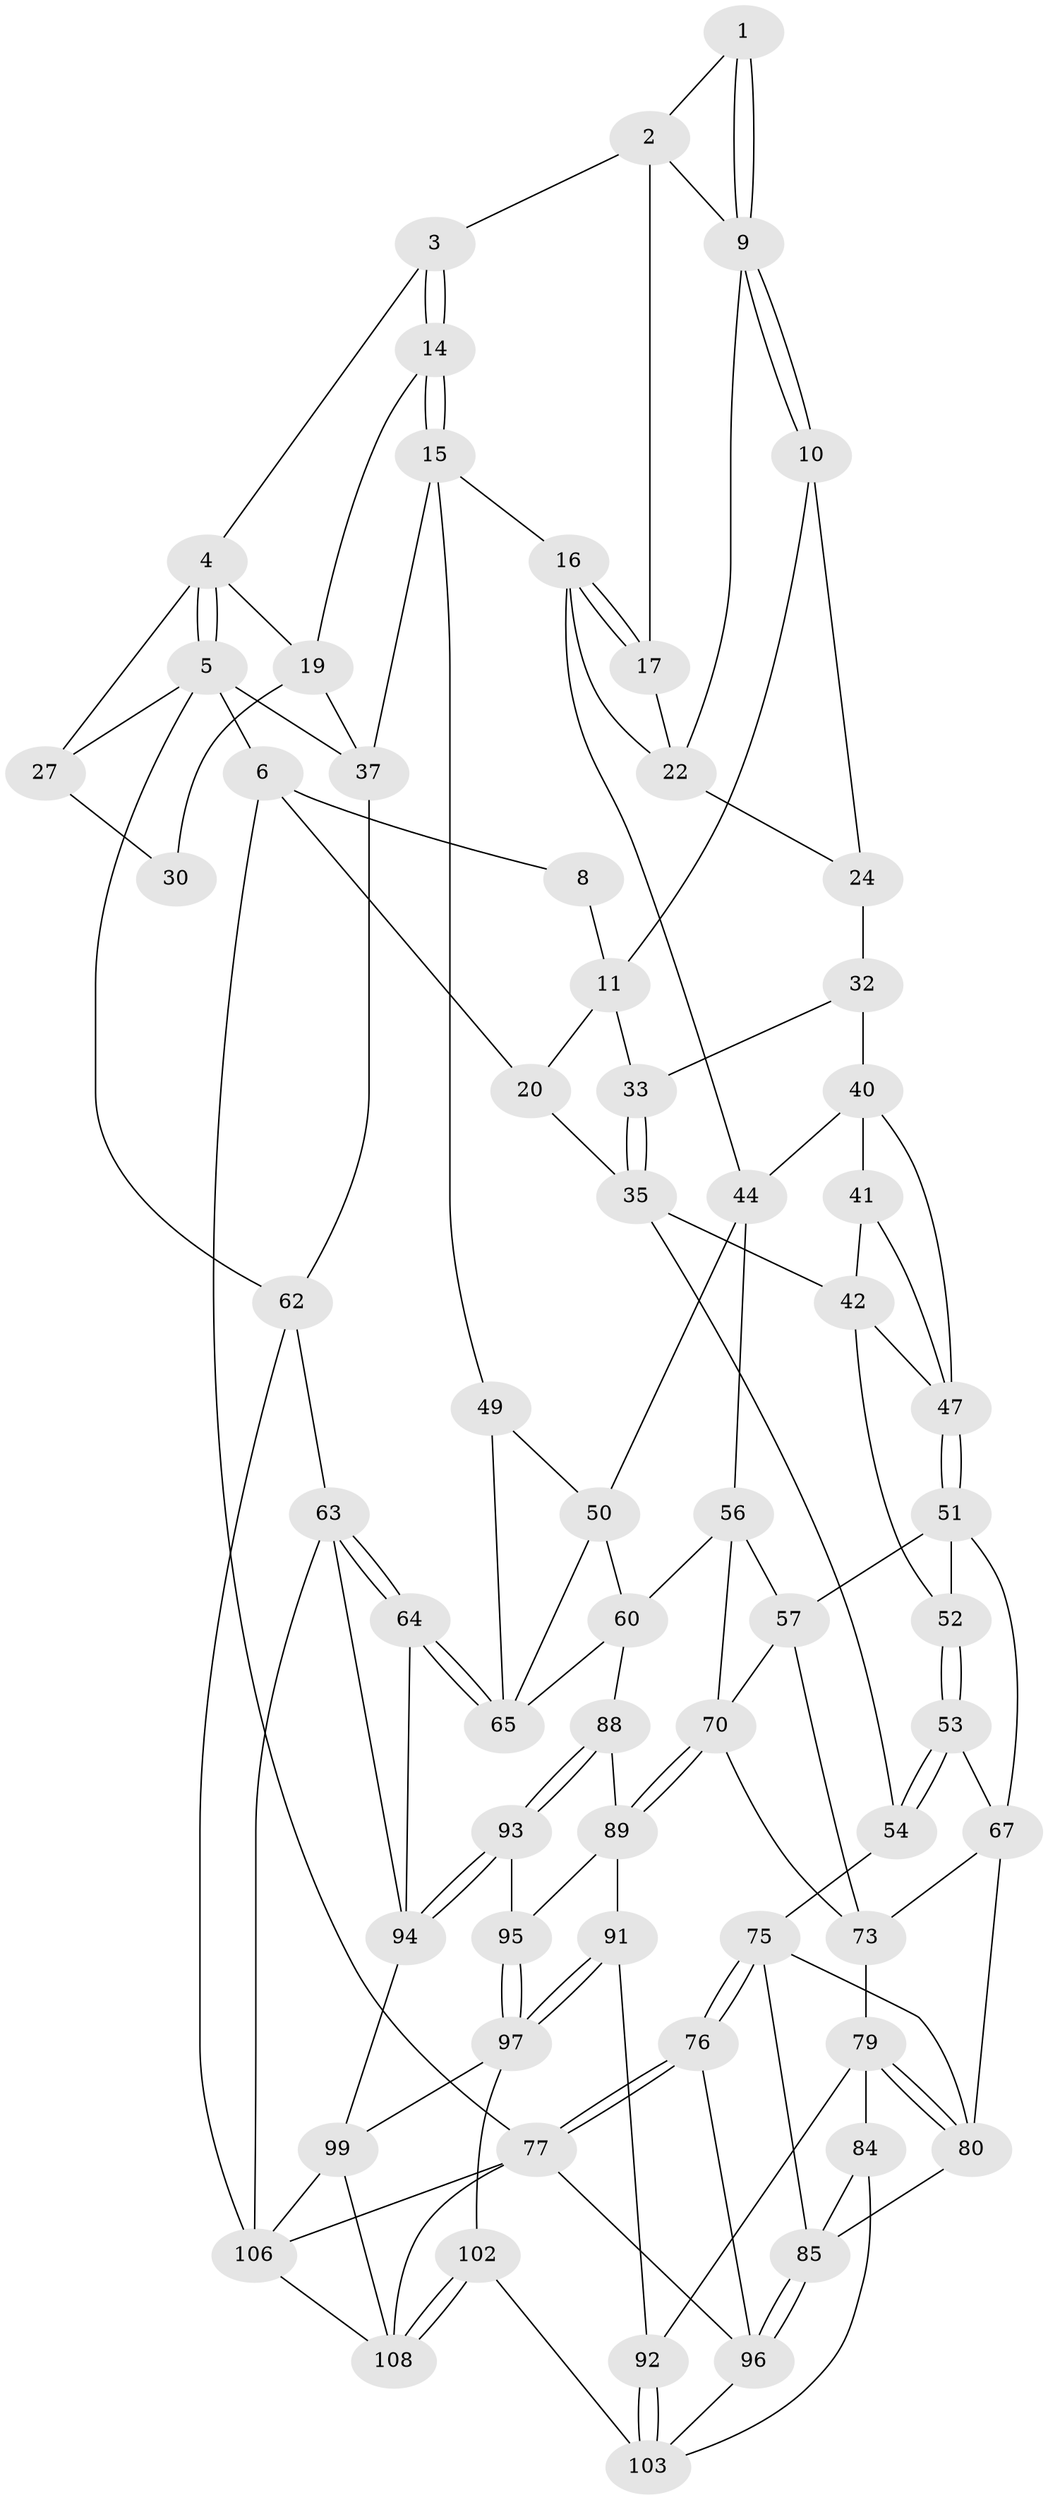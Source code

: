 // original degree distribution, {3: 0.018018018018018018, 4: 0.2072072072072072, 6: 0.18018018018018017, 5: 0.5945945945945946}
// Generated by graph-tools (version 1.1) at 2025/42/03/06/25 10:42:32]
// undirected, 66 vertices, 142 edges
graph export_dot {
graph [start="1"]
  node [color=gray90,style=filled];
  1 [pos="+0.4015268671782202+0"];
  2 [pos="+0.6003165433814452+0",super="+12"];
  3 [pos="+0.606414516665992+0"];
  4 [pos="+0.85182216446573+0",super="+18"];
  5 [pos="+1+0",super="+26"];
  6 [pos="+0+0",super="+7"];
  8 [pos="+0.2619687246573855+0"];
  9 [pos="+0.3822261829480606+0.022450817300513817",super="+13"];
  10 [pos="+0.32658097810744385+0.07965379779724602"];
  11 [pos="+0.2335415026289736+0.05461488867878091",super="+21"];
  14 [pos="+0.6504021576088854+0.13525848829067827"];
  15 [pos="+0.6164291618233096+0.19675415102667262",super="+38"];
  16 [pos="+0.5655257414204868+0.19400630458003026",super="+29"];
  17 [pos="+0.5322449886789699+0.08024019336385403"];
  19 [pos="+0.7811175491574864+0.06903227980225791",super="+31"];
  20 [pos="+0.1429001733805424+0.09715578685929231",super="+34"];
  22 [pos="+0.4255975869625514+0.08830786891324813",super="+23"];
  24 [pos="+0.3909312783673456+0.20359771247284728",super="+25"];
  27 [pos="+0.9935931088738019+0.19189040259891713",super="+28"];
  30 [pos="+0.8146081211320139+0.26215941959906075"];
  32 [pos="+0.23843364219729068+0.16974448875101744",super="+39"];
  33 [pos="+0.18268350070071643+0.1694330611519773"];
  35 [pos="+0.15030037101133717+0.25375135928341996",super="+36"];
  37 [pos="+0.7953987260876579+0.28301636775144884",super="+55"];
  40 [pos="+0.3445841605847922+0.2367295266044501",super="+46"];
  41 [pos="+0.30480010596162055+0.25945058793209125"];
  42 [pos="+0.17357983154907053+0.2730662278456058",super="+43"];
  44 [pos="+0.4799090071622388+0.3545915853170594",super="+45"];
  47 [pos="+0.3058715697258014+0.3736201110911967",super="+48"];
  49 [pos="+0.7454154759158411+0.3190524913536281"];
  50 [pos="+0.5333806259517283+0.38338896799166955",super="+59"];
  51 [pos="+0.2977458515602586+0.4142320938699763",super="+58"];
  52 [pos="+0.15937554638208296+0.40698667742822625"];
  53 [pos="+0.1506303521866403+0.418279637642386",super="+69"];
  54 [pos="+0+0.4243186663844332",super="+74"];
  56 [pos="+0.41195433548714705+0.4665486117145942",super="+61"];
  57 [pos="+0.3994894123180126+0.4686741069272598",super="+72"];
  60 [pos="+0.5042790604494714+0.5484740838463193",super="+87"];
  62 [pos="+1+0.5928354094760396"];
  63 [pos="+0.8960289771730526+0.6320966980032526",super="+101"];
  64 [pos="+0.8170214272789011+0.5857044849592243"];
  65 [pos="+0.7982882066869351+0.5640586406031302",super="+66"];
  67 [pos="+0.2896572111593417+0.5312856687957462",super="+68"];
  70 [pos="+0.41096537522436744+0.6361987314651186",super="+71"];
  73 [pos="+0.2924368596006068+0.5407644167629366",super="+78"];
  75 [pos="+0+0.6383061697852815",super="+82"];
  76 [pos="+0+0.7108124355398547"];
  77 [pos="+0+1",super="+110"];
  79 [pos="+0.2507951535284022+0.6919851115858596",super="+83"];
  80 [pos="+0.16954619881612565+0.557208929006472",super="+81"];
  84 [pos="+0.21476838596713987+0.7382734048966471"];
  85 [pos="+0.20748157603294962+0.737231396546571",super="+86"];
  88 [pos="+0.548094730761421+0.6696684608157966"];
  89 [pos="+0.42334031937131034+0.6865740857549324",super="+90"];
  91 [pos="+0.4051580244918501+0.7385963858912835"];
  92 [pos="+0.3187915711634562+0.7458140054204809"];
  93 [pos="+0.5877181594405221+0.7275290328477804"];
  94 [pos="+0.5916245271478394+0.7294837230346299",super="+98"];
  95 [pos="+0.5584961718050743+0.7389487598168589"];
  96 [pos="+0.00595346160960663+0.8186464015268051",super="+105"];
  97 [pos="+0.44289334979643274+0.7989903007590538",super="+100"];
  99 [pos="+0.5159851955294731+0.8975854398456811",super="+107"];
  102 [pos="+0.353932567480926+0.8888056124917709"];
  103 [pos="+0.333133664908889+0.890024967372013",super="+104"];
  106 [pos="+0.7687562020651594+1",super="+111"];
  108 [pos="+0.39777312201864196+0.9499467242664595",super="+109"];
  1 -- 2;
  1 -- 9;
  1 -- 9;
  2 -- 3;
  2 -- 9;
  2 -- 17;
  3 -- 4;
  3 -- 14;
  3 -- 14;
  4 -- 5;
  4 -- 5;
  4 -- 19;
  4 -- 27;
  5 -- 6;
  5 -- 62;
  5 -- 37;
  5 -- 27;
  6 -- 77;
  6 -- 8;
  6 -- 20 [weight=2];
  8 -- 11;
  9 -- 10;
  9 -- 10;
  9 -- 22;
  10 -- 11;
  10 -- 24;
  11 -- 33;
  11 -- 20;
  14 -- 15;
  14 -- 15;
  14 -- 19;
  15 -- 16;
  15 -- 49;
  15 -- 37;
  16 -- 17;
  16 -- 17;
  16 -- 44;
  16 -- 22;
  17 -- 22;
  19 -- 37;
  19 -- 30;
  20 -- 35;
  22 -- 24;
  24 -- 32 [weight=2];
  27 -- 30 [weight=2];
  32 -- 33;
  32 -- 40;
  33 -- 35;
  33 -- 35;
  35 -- 54;
  35 -- 42;
  37 -- 62;
  40 -- 41;
  40 -- 47;
  40 -- 44;
  41 -- 42;
  41 -- 47;
  42 -- 47;
  42 -- 52;
  44 -- 50;
  44 -- 56;
  47 -- 51;
  47 -- 51;
  49 -- 50;
  49 -- 65;
  50 -- 60;
  50 -- 65;
  51 -- 52;
  51 -- 57;
  51 -- 67;
  52 -- 53;
  52 -- 53;
  53 -- 54 [weight=2];
  53 -- 54;
  53 -- 67;
  54 -- 75;
  56 -- 57;
  56 -- 60;
  56 -- 70;
  57 -- 73;
  57 -- 70;
  60 -- 88;
  60 -- 65;
  62 -- 63;
  62 -- 106;
  63 -- 64;
  63 -- 64;
  63 -- 106;
  63 -- 94;
  64 -- 65;
  64 -- 65;
  64 -- 94;
  67 -- 73;
  67 -- 80;
  70 -- 89;
  70 -- 89;
  70 -- 73;
  73 -- 79;
  75 -- 76;
  75 -- 76;
  75 -- 80;
  75 -- 85;
  76 -- 77;
  76 -- 77;
  76 -- 96;
  77 -- 106;
  77 -- 96;
  77 -- 108;
  79 -- 80;
  79 -- 80;
  79 -- 84;
  79 -- 92;
  80 -- 85;
  84 -- 85;
  84 -- 103;
  85 -- 96;
  85 -- 96;
  88 -- 89;
  88 -- 93;
  88 -- 93;
  89 -- 91;
  89 -- 95;
  91 -- 92;
  91 -- 97;
  91 -- 97;
  92 -- 103;
  92 -- 103;
  93 -- 94;
  93 -- 94;
  93 -- 95;
  94 -- 99;
  95 -- 97;
  95 -- 97;
  96 -- 103;
  97 -- 99;
  97 -- 102;
  99 -- 108;
  99 -- 106;
  102 -- 103;
  102 -- 108;
  102 -- 108;
  106 -- 108;
}
